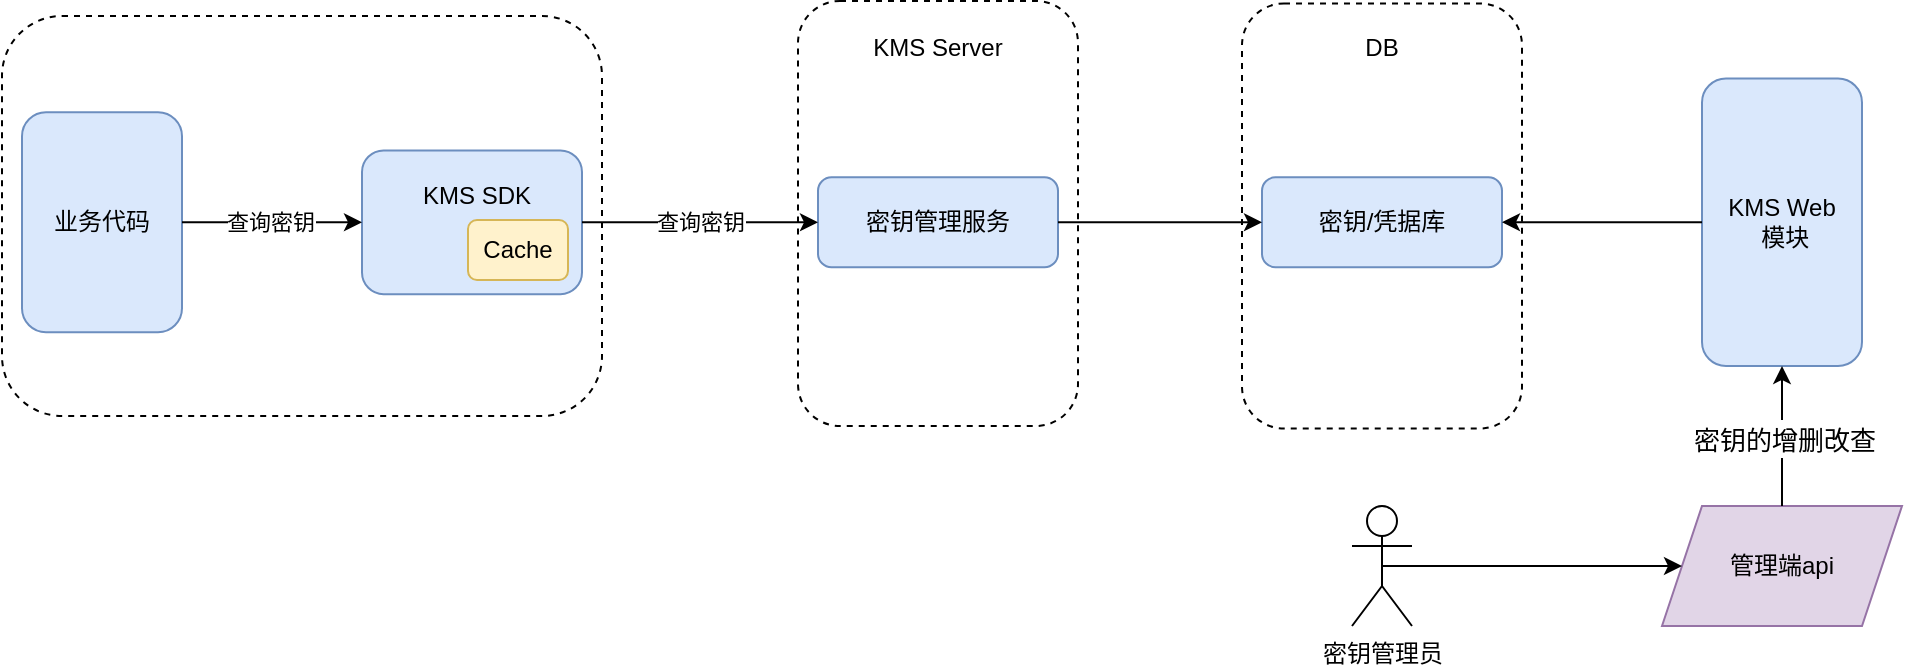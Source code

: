 <mxfile version="17.4.0" type="github">
  <diagram id="NCl2auE78SHJ0GfqlsIs" name="Page-1">
    <mxGraphModel dx="1298" dy="809" grid="1" gridSize="10" guides="1" tooltips="1" connect="1" arrows="1" fold="1" page="1" pageScale="1" pageWidth="1169" pageHeight="1654" math="0" shadow="0">
      <root>
        <mxCell id="0" />
        <mxCell id="1" parent="0" />
        <mxCell id="EdEhTM9U82BXV9ETqlIv-1" value="" style="rounded=1;whiteSpace=wrap;html=1;dashed=1;" vertex="1" parent="1">
          <mxGeometry x="70" y="305" width="300" height="200" as="geometry" />
        </mxCell>
        <mxCell id="EdEhTM9U82BXV9ETqlIv-2" value="业务代码" style="rounded=1;whiteSpace=wrap;html=1;fillColor=#dae8fc;strokeColor=#6c8ebf;" vertex="1" parent="1">
          <mxGeometry x="80" y="353.13" width="80" height="110" as="geometry" />
        </mxCell>
        <mxCell id="EdEhTM9U82BXV9ETqlIv-3" value="" style="rounded=1;whiteSpace=wrap;html=1;fillColor=#dae8fc;strokeColor=#6c8ebf;" vertex="1" parent="1">
          <mxGeometry x="250" y="372.19" width="110" height="71.88" as="geometry" />
        </mxCell>
        <mxCell id="EdEhTM9U82BXV9ETqlIv-4" value="" style="endArrow=classic;html=1;rounded=0;exitX=1;exitY=0.5;exitDx=0;exitDy=0;" edge="1" parent="1" source="EdEhTM9U82BXV9ETqlIv-2" target="EdEhTM9U82BXV9ETqlIv-3">
          <mxGeometry width="50" height="50" relative="1" as="geometry">
            <mxPoint x="390" y="440" as="sourcePoint" />
            <mxPoint x="440" y="390" as="targetPoint" />
          </mxGeometry>
        </mxCell>
        <mxCell id="EdEhTM9U82BXV9ETqlIv-5" value="查询密钥" style="edgeLabel;html=1;align=center;verticalAlign=middle;resizable=0;points=[];" vertex="1" connectable="0" parent="EdEhTM9U82BXV9ETqlIv-4">
          <mxGeometry x="-0.033" relative="1" as="geometry">
            <mxPoint as="offset" />
          </mxGeometry>
        </mxCell>
        <mxCell id="EdEhTM9U82BXV9ETqlIv-6" value="" style="rounded=1;whiteSpace=wrap;html=1;dashed=1;align=center;" vertex="1" parent="1">
          <mxGeometry x="468" y="297.5" width="140" height="212.5" as="geometry" />
        </mxCell>
        <mxCell id="EdEhTM9U82BXV9ETqlIv-7" value="KMS Server" style="text;html=1;strokeColor=none;fillColor=none;align=center;verticalAlign=middle;whiteSpace=wrap;rounded=0;dashed=1;" vertex="1" parent="1">
          <mxGeometry x="503" y="308.75" width="70" height="25" as="geometry" />
        </mxCell>
        <mxCell id="EdEhTM9U82BXV9ETqlIv-8" value="密钥管理服务" style="rounded=1;whiteSpace=wrap;html=1;fillColor=#dae8fc;strokeColor=#6c8ebf;" vertex="1" parent="1">
          <mxGeometry x="478" y="385.63" width="120" height="45" as="geometry" />
        </mxCell>
        <mxCell id="EdEhTM9U82BXV9ETqlIv-9" value="" style="rounded=1;whiteSpace=wrap;html=1;dashed=1;align=center;" vertex="1" parent="1">
          <mxGeometry x="690" y="298.75" width="140" height="212.5" as="geometry" />
        </mxCell>
        <mxCell id="EdEhTM9U82BXV9ETqlIv-10" value="DB" style="text;html=1;strokeColor=none;fillColor=none;align=center;verticalAlign=middle;whiteSpace=wrap;rounded=0;dashed=1;" vertex="1" parent="1">
          <mxGeometry x="730" y="306.25" width="60" height="30" as="geometry" />
        </mxCell>
        <mxCell id="EdEhTM9U82BXV9ETqlIv-11" value="密钥/凭据库" style="rounded=1;whiteSpace=wrap;html=1;fillColor=#dae8fc;strokeColor=#6c8ebf;" vertex="1" parent="1">
          <mxGeometry x="700" y="385.63" width="120" height="45" as="geometry" />
        </mxCell>
        <mxCell id="EdEhTM9U82BXV9ETqlIv-12" value="KMS Web&lt;br&gt;&amp;nbsp;模块" style="rounded=1;whiteSpace=wrap;html=1;fillColor=#dae8fc;strokeColor=#6c8ebf;" vertex="1" parent="1">
          <mxGeometry x="920" y="336.25" width="80" height="143.75" as="geometry" />
        </mxCell>
        <mxCell id="EdEhTM9U82BXV9ETqlIv-13" value="" style="endArrow=classic;html=1;rounded=0;exitX=0;exitY=0.5;exitDx=0;exitDy=0;entryX=1;entryY=0.5;entryDx=0;entryDy=0;" edge="1" parent="1" source="EdEhTM9U82BXV9ETqlIv-12" target="EdEhTM9U82BXV9ETqlIv-11">
          <mxGeometry width="50" height="50" relative="1" as="geometry">
            <mxPoint x="520" y="390" as="sourcePoint" />
            <mxPoint x="570" y="340" as="targetPoint" />
          </mxGeometry>
        </mxCell>
        <mxCell id="EdEhTM9U82BXV9ETqlIv-15" value="" style="endArrow=classic;html=1;rounded=0;entryX=0;entryY=0.5;entryDx=0;entryDy=0;exitX=1;exitY=0.5;exitDx=0;exitDy=0;" edge="1" parent="1" source="EdEhTM9U82BXV9ETqlIv-8" target="EdEhTM9U82BXV9ETqlIv-11">
          <mxGeometry width="50" height="50" relative="1" as="geometry">
            <mxPoint x="520" y="390" as="sourcePoint" />
            <mxPoint x="570" y="340" as="targetPoint" />
          </mxGeometry>
        </mxCell>
        <mxCell id="EdEhTM9U82BXV9ETqlIv-16" value="查询密钥" style="endArrow=classic;html=1;rounded=0;exitX=1;exitY=0.5;exitDx=0;exitDy=0;" edge="1" parent="1" source="EdEhTM9U82BXV9ETqlIv-3" target="EdEhTM9U82BXV9ETqlIv-8">
          <mxGeometry width="50" height="50" relative="1" as="geometry">
            <mxPoint x="520" y="390" as="sourcePoint" />
            <mxPoint x="570" y="340" as="targetPoint" />
          </mxGeometry>
        </mxCell>
        <mxCell id="EdEhTM9U82BXV9ETqlIv-17" value="Cache" style="rounded=1;whiteSpace=wrap;html=1;fillColor=#fff2cc;strokeColor=#d6b656;" vertex="1" parent="1">
          <mxGeometry x="303" y="407" width="50" height="30" as="geometry" />
        </mxCell>
        <mxCell id="EdEhTM9U82BXV9ETqlIv-18" value="KMS SDK" style="text;html=1;strokeColor=none;fillColor=none;align=center;verticalAlign=middle;whiteSpace=wrap;rounded=0;" vertex="1" parent="1">
          <mxGeometry x="275" y="380" width="65" height="30" as="geometry" />
        </mxCell>
        <mxCell id="EdEhTM9U82BXV9ETqlIv-19" value="管理端api" style="shape=parallelogram;perimeter=parallelogramPerimeter;whiteSpace=wrap;html=1;fixedSize=1;fillColor=#e1d5e7;strokeColor=#9673a6;" vertex="1" parent="1">
          <mxGeometry x="900" y="550" width="120" height="60" as="geometry" />
        </mxCell>
        <mxCell id="EdEhTM9U82BXV9ETqlIv-20" value="" style="endArrow=classic;html=1;rounded=0;exitX=0.5;exitY=0;exitDx=0;exitDy=0;entryX=0.5;entryY=1;entryDx=0;entryDy=0;" edge="1" parent="1" source="EdEhTM9U82BXV9ETqlIv-19" target="EdEhTM9U82BXV9ETqlIv-12">
          <mxGeometry width="50" height="50" relative="1" as="geometry">
            <mxPoint x="520" y="390" as="sourcePoint" />
            <mxPoint x="570" y="340" as="targetPoint" />
          </mxGeometry>
        </mxCell>
        <mxCell id="EdEhTM9U82BXV9ETqlIv-26" value="&lt;p class=&quot;p1&quot; style=&quot;margin: 0px ; font-stretch: normal ; font-size: 13px ; line-height: normal&quot;&gt;&lt;font face=&quot;PingFang SC&quot;&gt;密钥的增删改查&lt;/font&gt;&lt;/p&gt;" style="edgeLabel;html=1;align=center;verticalAlign=middle;resizable=0;points=[];" vertex="1" connectable="0" parent="EdEhTM9U82BXV9ETqlIv-20">
          <mxGeometry x="-0.029" y="-1" relative="1" as="geometry">
            <mxPoint as="offset" />
          </mxGeometry>
        </mxCell>
        <mxCell id="EdEhTM9U82BXV9ETqlIv-22" style="edgeStyle=orthogonalEdgeStyle;rounded=0;orthogonalLoop=1;jettySize=auto;html=1;exitX=0.5;exitY=0.5;exitDx=0;exitDy=0;exitPerimeter=0;entryX=0;entryY=0.5;entryDx=0;entryDy=0;" edge="1" parent="1" source="EdEhTM9U82BXV9ETqlIv-21" target="EdEhTM9U82BXV9ETqlIv-19">
          <mxGeometry relative="1" as="geometry" />
        </mxCell>
        <mxCell id="EdEhTM9U82BXV9ETqlIv-21" value="密钥管理员" style="shape=umlActor;verticalLabelPosition=bottom;verticalAlign=top;html=1;outlineConnect=0;" vertex="1" parent="1">
          <mxGeometry x="745" y="550" width="30" height="60" as="geometry" />
        </mxCell>
      </root>
    </mxGraphModel>
  </diagram>
</mxfile>
